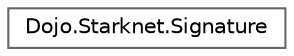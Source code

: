 digraph "Graphical Class Hierarchy"
{
 // LATEX_PDF_SIZE
  bgcolor="transparent";
  edge [fontname=Helvetica,fontsize=10,labelfontname=Helvetica,labelfontsize=10];
  node [fontname=Helvetica,fontsize=10,shape=box,height=0.2,width=0.4];
  rankdir="LR";
  Node0 [id="Node000000",label="Dojo.Starknet.Signature",height=0.2,width=0.4,color="grey40", fillcolor="white", style="filled",URL="$class_dojo_1_1_starknet_1_1_signature.html",tooltip=" "];
}
